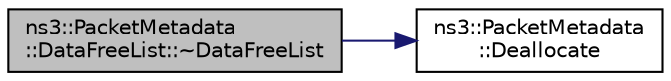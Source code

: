 digraph "ns3::PacketMetadata::DataFreeList::~DataFreeList"
{
 // LATEX_PDF_SIZE
  edge [fontname="Helvetica",fontsize="10",labelfontname="Helvetica",labelfontsize="10"];
  node [fontname="Helvetica",fontsize="10",shape=record];
  rankdir="LR";
  Node1 [label="ns3::PacketMetadata\l::DataFreeList::~DataFreeList",height=0.2,width=0.4,color="black", fillcolor="grey75", style="filled", fontcolor="black",tooltip=" "];
  Node1 -> Node2 [color="midnightblue",fontsize="10",style="solid",fontname="Helvetica"];
  Node2 [label="ns3::PacketMetadata\l::Deallocate",height=0.2,width=0.4,color="black", fillcolor="white", style="filled",URL="$classns3_1_1_packet_metadata.html#a5284ea0e3b7e0e272ca521cb976431b7",tooltip="Deallocate the buffer memory."];
}

